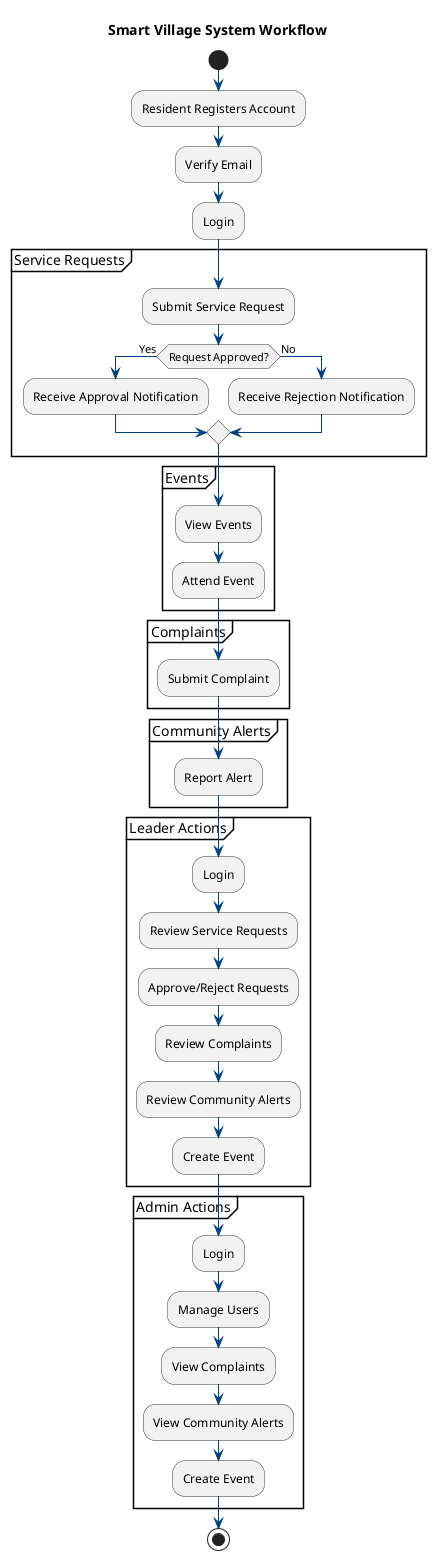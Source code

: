 ﻿@startuml
!define RECTANGLE class

skinparam activity {
  BackgroundColor #F2F2F2
  BorderColor #333333
  ArrowColor #004080
}

title Smart Village System Workflow

start

:Resident Registers Account;
:Verify Email;
:Login;

partition "Service Requests" {
    :Submit Service Request;
    if (Request Approved?) then (Yes)
        :Receive Approval Notification;
    else (No)
        :Receive Rejection Notification;
    endif
}

partition "Events" {
    :View Events;
    :Attend Event;
}

partition "Complaints" {
    :Submit Complaint;
}

partition "Community Alerts" {
    :Report Alert;
}

partition "Leader Actions" {
    :Login;
    :Review Service Requests;
    :Approve/Reject Requests;
    :Review Complaints;
    :Review Community Alerts;
    :Create Event;
}

partition "Admin Actions" {
    :Login;
    :Manage Users;
    :View Complaints;
    :View Community Alerts;
    :Create Event;
}

stop
@enduml
